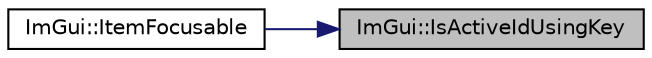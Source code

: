 digraph "ImGui::IsActiveIdUsingKey"
{
 // LATEX_PDF_SIZE
  edge [fontname="Helvetica",fontsize="10",labelfontname="Helvetica",labelfontsize="10"];
  node [fontname="Helvetica",fontsize="10",shape=record];
  rankdir="RL";
  Node1 [label="ImGui::IsActiveIdUsingKey",height=0.2,width=0.4,color="black", fillcolor="grey75", style="filled", fontcolor="black",tooltip=" "];
  Node1 -> Node2 [dir="back",color="midnightblue",fontsize="10",style="solid"];
  Node2 [label="ImGui::ItemFocusable",height=0.2,width=0.4,color="black", fillcolor="white", style="filled",URL="$namespace_im_gui.html#ae8dfe49d0ce2425aeafc93523b70f8b3",tooltip=" "];
}
